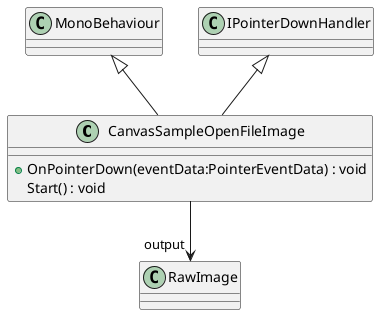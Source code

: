 @startuml
class CanvasSampleOpenFileImage {
    + OnPointerDown(eventData:PointerEventData) : void
    Start() : void
}
MonoBehaviour <|-- CanvasSampleOpenFileImage
IPointerDownHandler <|-- CanvasSampleOpenFileImage
CanvasSampleOpenFileImage --> "output" RawImage
@enduml
